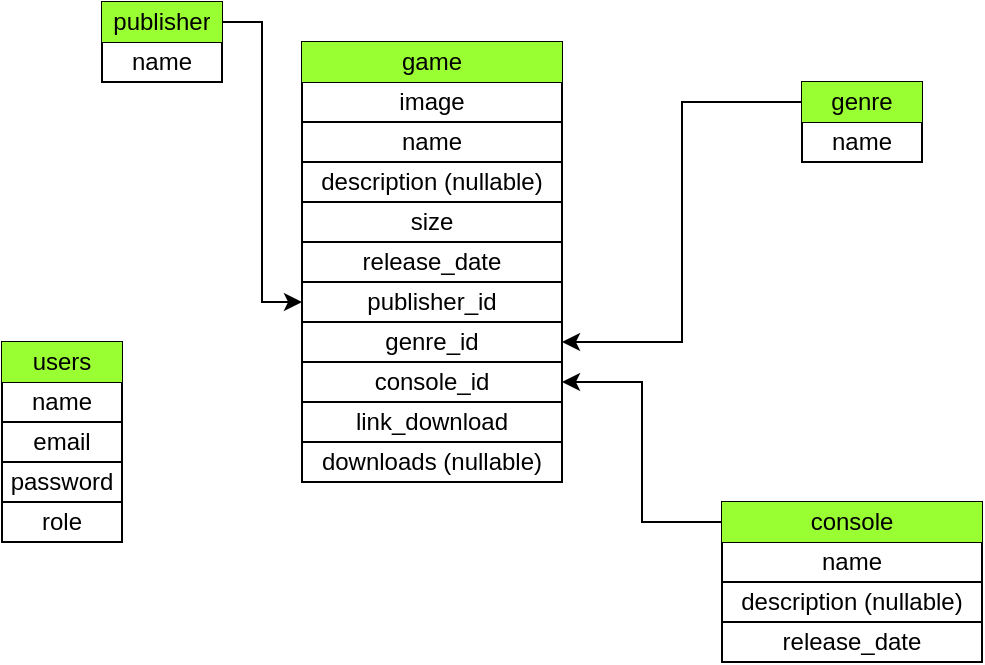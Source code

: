 <mxfile version="26.0.9">
  <diagram name="Page-1" id="ZcrdqtlcpO1YymN7Jeya">
    <mxGraphModel dx="990" dy="572" grid="1" gridSize="10" guides="1" tooltips="1" connect="1" arrows="1" fold="1" page="1" pageScale="1" pageWidth="850" pageHeight="1100" math="0" shadow="0">
      <root>
        <mxCell id="0" />
        <mxCell id="1" parent="0" />
        <mxCell id="s2IkPVe_KxD1AusdT6AA-18" value="" style="shape=table;startSize=0;container=1;collapsible=0;childLayout=tableLayout;" vertex="1" parent="1">
          <mxGeometry x="80" y="230" width="60" height="100" as="geometry" />
        </mxCell>
        <mxCell id="s2IkPVe_KxD1AusdT6AA-21" value="" style="shape=tableRow;horizontal=0;startSize=0;swimlaneHead=0;swimlaneBody=0;strokeColor=inherit;top=0;left=0;bottom=0;right=0;collapsible=0;dropTarget=0;fillColor=none;points=[[0,0.5],[1,0.5]];portConstraint=eastwest;" vertex="1" parent="s2IkPVe_KxD1AusdT6AA-18">
          <mxGeometry width="60" height="20" as="geometry" />
        </mxCell>
        <mxCell id="s2IkPVe_KxD1AusdT6AA-22" value="users" style="shape=partialRectangle;html=1;whiteSpace=wrap;connectable=0;strokeColor=inherit;overflow=hidden;fillColor=#99FF33;top=0;left=0;bottom=0;right=0;pointerEvents=1;" vertex="1" parent="s2IkPVe_KxD1AusdT6AA-21">
          <mxGeometry width="60" height="20" as="geometry">
            <mxRectangle width="60" height="20" as="alternateBounds" />
          </mxGeometry>
        </mxCell>
        <mxCell id="s2IkPVe_KxD1AusdT6AA-23" value="" style="shape=tableRow;horizontal=0;startSize=0;swimlaneHead=0;swimlaneBody=0;strokeColor=inherit;top=0;left=0;bottom=0;right=0;collapsible=0;dropTarget=0;fillColor=none;points=[[0,0.5],[1,0.5]];portConstraint=eastwest;" vertex="1" parent="s2IkPVe_KxD1AusdT6AA-18">
          <mxGeometry y="20" width="60" height="20" as="geometry" />
        </mxCell>
        <mxCell id="s2IkPVe_KxD1AusdT6AA-24" value="name" style="shape=partialRectangle;html=1;whiteSpace=wrap;connectable=0;strokeColor=inherit;overflow=hidden;fillColor=none;top=0;left=0;bottom=0;right=0;pointerEvents=1;" vertex="1" parent="s2IkPVe_KxD1AusdT6AA-23">
          <mxGeometry width="60" height="20" as="geometry">
            <mxRectangle width="60" height="20" as="alternateBounds" />
          </mxGeometry>
        </mxCell>
        <mxCell id="s2IkPVe_KxD1AusdT6AA-19" value="" style="shape=tableRow;horizontal=0;startSize=0;swimlaneHead=0;swimlaneBody=0;strokeColor=inherit;top=0;left=0;bottom=0;right=0;collapsible=0;dropTarget=0;fillColor=none;points=[[0,0.5],[1,0.5]];portConstraint=eastwest;" vertex="1" parent="s2IkPVe_KxD1AusdT6AA-18">
          <mxGeometry y="40" width="60" height="20" as="geometry" />
        </mxCell>
        <mxCell id="s2IkPVe_KxD1AusdT6AA-20" value="email" style="shape=partialRectangle;html=1;whiteSpace=wrap;connectable=0;strokeColor=inherit;overflow=hidden;fillColor=none;top=0;left=0;bottom=0;right=0;pointerEvents=1;" vertex="1" parent="s2IkPVe_KxD1AusdT6AA-19">
          <mxGeometry width="60" height="20" as="geometry">
            <mxRectangle width="60" height="20" as="alternateBounds" />
          </mxGeometry>
        </mxCell>
        <mxCell id="s2IkPVe_KxD1AusdT6AA-25" value="" style="shape=tableRow;horizontal=0;startSize=0;swimlaneHead=0;swimlaneBody=0;strokeColor=inherit;top=0;left=0;bottom=0;right=0;collapsible=0;dropTarget=0;fillColor=none;points=[[0,0.5],[1,0.5]];portConstraint=eastwest;" vertex="1" parent="s2IkPVe_KxD1AusdT6AA-18">
          <mxGeometry y="60" width="60" height="20" as="geometry" />
        </mxCell>
        <mxCell id="s2IkPVe_KxD1AusdT6AA-26" value="password" style="shape=partialRectangle;html=1;whiteSpace=wrap;connectable=0;strokeColor=inherit;overflow=hidden;fillColor=none;top=0;left=0;bottom=0;right=0;pointerEvents=1;" vertex="1" parent="s2IkPVe_KxD1AusdT6AA-25">
          <mxGeometry width="60" height="20" as="geometry">
            <mxRectangle width="60" height="20" as="alternateBounds" />
          </mxGeometry>
        </mxCell>
        <mxCell id="s2IkPVe_KxD1AusdT6AA-27" value="" style="shape=tableRow;horizontal=0;startSize=0;swimlaneHead=0;swimlaneBody=0;strokeColor=inherit;top=0;left=0;bottom=0;right=0;collapsible=0;dropTarget=0;fillColor=none;points=[[0,0.5],[1,0.5]];portConstraint=eastwest;" vertex="1" parent="s2IkPVe_KxD1AusdT6AA-18">
          <mxGeometry y="80" width="60" height="20" as="geometry" />
        </mxCell>
        <mxCell id="s2IkPVe_KxD1AusdT6AA-28" value="role" style="shape=partialRectangle;html=1;whiteSpace=wrap;connectable=0;strokeColor=inherit;overflow=hidden;fillColor=none;top=0;left=0;bottom=0;right=0;pointerEvents=1;" vertex="1" parent="s2IkPVe_KxD1AusdT6AA-27">
          <mxGeometry width="60" height="20" as="geometry">
            <mxRectangle width="60" height="20" as="alternateBounds" />
          </mxGeometry>
        </mxCell>
        <mxCell id="s2IkPVe_KxD1AusdT6AA-30" style="edgeStyle=orthogonalEdgeStyle;rounded=0;orthogonalLoop=1;jettySize=auto;html=1;exitX=1;exitY=0.5;exitDx=0;exitDy=0;" edge="1" parent="s2IkPVe_KxD1AusdT6AA-18" source="s2IkPVe_KxD1AusdT6AA-21" target="s2IkPVe_KxD1AusdT6AA-21">
          <mxGeometry relative="1" as="geometry" />
        </mxCell>
        <mxCell id="s2IkPVe_KxD1AusdT6AA-31" value="" style="shape=table;startSize=0;container=1;collapsible=0;childLayout=tableLayout;" vertex="1" parent="1">
          <mxGeometry x="130" y="60" width="60" height="40" as="geometry" />
        </mxCell>
        <mxCell id="s2IkPVe_KxD1AusdT6AA-32" value="" style="shape=tableRow;horizontal=0;startSize=0;swimlaneHead=0;swimlaneBody=0;strokeColor=inherit;top=0;left=0;bottom=0;right=0;collapsible=0;dropTarget=0;fillColor=none;points=[[0,0.5],[1,0.5]];portConstraint=eastwest;" vertex="1" parent="s2IkPVe_KxD1AusdT6AA-31">
          <mxGeometry width="60" height="20" as="geometry" />
        </mxCell>
        <mxCell id="s2IkPVe_KxD1AusdT6AA-33" value="publisher" style="shape=partialRectangle;html=1;whiteSpace=wrap;connectable=0;strokeColor=inherit;overflow=hidden;fillColor=#99FF33;top=0;left=0;bottom=0;right=0;pointerEvents=1;" vertex="1" parent="s2IkPVe_KxD1AusdT6AA-32">
          <mxGeometry width="60" height="20" as="geometry">
            <mxRectangle width="60" height="20" as="alternateBounds" />
          </mxGeometry>
        </mxCell>
        <mxCell id="s2IkPVe_KxD1AusdT6AA-34" value="" style="shape=tableRow;horizontal=0;startSize=0;swimlaneHead=0;swimlaneBody=0;strokeColor=inherit;top=0;left=0;bottom=0;right=0;collapsible=0;dropTarget=0;fillColor=none;points=[[0,0.5],[1,0.5]];portConstraint=eastwest;" vertex="1" parent="s2IkPVe_KxD1AusdT6AA-31">
          <mxGeometry y="20" width="60" height="20" as="geometry" />
        </mxCell>
        <mxCell id="s2IkPVe_KxD1AusdT6AA-35" value="name" style="shape=partialRectangle;html=1;whiteSpace=wrap;connectable=0;strokeColor=inherit;overflow=hidden;fillColor=none;top=0;left=0;bottom=0;right=0;pointerEvents=1;" vertex="1" parent="s2IkPVe_KxD1AusdT6AA-34">
          <mxGeometry width="60" height="20" as="geometry">
            <mxRectangle width="60" height="20" as="alternateBounds" />
          </mxGeometry>
        </mxCell>
        <mxCell id="s2IkPVe_KxD1AusdT6AA-36" value="" style="shape=table;startSize=0;container=1;collapsible=0;childLayout=tableLayout;" vertex="1" parent="1">
          <mxGeometry x="480" y="100" width="60" height="40" as="geometry" />
        </mxCell>
        <mxCell id="s2IkPVe_KxD1AusdT6AA-37" value="" style="shape=tableRow;horizontal=0;startSize=0;swimlaneHead=0;swimlaneBody=0;strokeColor=inherit;top=0;left=0;bottom=0;right=0;collapsible=0;dropTarget=0;fillColor=none;points=[[0,0.5],[1,0.5]];portConstraint=eastwest;" vertex="1" parent="s2IkPVe_KxD1AusdT6AA-36">
          <mxGeometry width="60" height="20" as="geometry" />
        </mxCell>
        <mxCell id="s2IkPVe_KxD1AusdT6AA-38" value="genre" style="shape=partialRectangle;html=1;whiteSpace=wrap;connectable=0;strokeColor=inherit;overflow=hidden;fillColor=#99FF33;top=0;left=0;bottom=0;right=0;pointerEvents=1;" vertex="1" parent="s2IkPVe_KxD1AusdT6AA-37">
          <mxGeometry width="60" height="20" as="geometry">
            <mxRectangle width="60" height="20" as="alternateBounds" />
          </mxGeometry>
        </mxCell>
        <mxCell id="s2IkPVe_KxD1AusdT6AA-39" value="" style="shape=tableRow;horizontal=0;startSize=0;swimlaneHead=0;swimlaneBody=0;strokeColor=inherit;top=0;left=0;bottom=0;right=0;collapsible=0;dropTarget=0;fillColor=none;points=[[0,0.5],[1,0.5]];portConstraint=eastwest;" vertex="1" parent="s2IkPVe_KxD1AusdT6AA-36">
          <mxGeometry y="20" width="60" height="20" as="geometry" />
        </mxCell>
        <mxCell id="s2IkPVe_KxD1AusdT6AA-40" value="name" style="shape=partialRectangle;html=1;whiteSpace=wrap;connectable=0;strokeColor=inherit;overflow=hidden;fillColor=none;top=0;left=0;bottom=0;right=0;pointerEvents=1;" vertex="1" parent="s2IkPVe_KxD1AusdT6AA-39">
          <mxGeometry width="60" height="20" as="geometry">
            <mxRectangle width="60" height="20" as="alternateBounds" />
          </mxGeometry>
        </mxCell>
        <mxCell id="s2IkPVe_KxD1AusdT6AA-53" value="" style="shape=table;startSize=0;container=1;collapsible=0;childLayout=tableLayout;" vertex="1" parent="1">
          <mxGeometry x="440" y="310" width="130" height="80" as="geometry" />
        </mxCell>
        <mxCell id="s2IkPVe_KxD1AusdT6AA-54" value="" style="shape=tableRow;horizontal=0;startSize=0;swimlaneHead=0;swimlaneBody=0;strokeColor=inherit;top=0;left=0;bottom=0;right=0;collapsible=0;dropTarget=0;fillColor=none;points=[[0,0.5],[1,0.5]];portConstraint=eastwest;" vertex="1" parent="s2IkPVe_KxD1AusdT6AA-53">
          <mxGeometry width="130" height="20" as="geometry" />
        </mxCell>
        <mxCell id="s2IkPVe_KxD1AusdT6AA-55" value="console" style="shape=partialRectangle;html=1;whiteSpace=wrap;connectable=0;strokeColor=inherit;overflow=hidden;fillColor=#99FF33;top=0;left=0;bottom=0;right=0;pointerEvents=1;" vertex="1" parent="s2IkPVe_KxD1AusdT6AA-54">
          <mxGeometry width="130" height="20" as="geometry">
            <mxRectangle width="130" height="20" as="alternateBounds" />
          </mxGeometry>
        </mxCell>
        <mxCell id="s2IkPVe_KxD1AusdT6AA-56" value="" style="shape=tableRow;horizontal=0;startSize=0;swimlaneHead=0;swimlaneBody=0;strokeColor=inherit;top=0;left=0;bottom=0;right=0;collapsible=0;dropTarget=0;fillColor=none;points=[[0,0.5],[1,0.5]];portConstraint=eastwest;" vertex="1" parent="s2IkPVe_KxD1AusdT6AA-53">
          <mxGeometry y="20" width="130" height="20" as="geometry" />
        </mxCell>
        <mxCell id="s2IkPVe_KxD1AusdT6AA-57" value="name" style="shape=partialRectangle;html=1;whiteSpace=wrap;connectable=0;strokeColor=inherit;overflow=hidden;fillColor=none;top=0;left=0;bottom=0;right=0;pointerEvents=1;" vertex="1" parent="s2IkPVe_KxD1AusdT6AA-56">
          <mxGeometry width="130" height="20" as="geometry">
            <mxRectangle width="130" height="20" as="alternateBounds" />
          </mxGeometry>
        </mxCell>
        <mxCell id="s2IkPVe_KxD1AusdT6AA-58" value="" style="shape=tableRow;horizontal=0;startSize=0;swimlaneHead=0;swimlaneBody=0;strokeColor=inherit;top=0;left=0;bottom=0;right=0;collapsible=0;dropTarget=0;fillColor=none;points=[[0,0.5],[1,0.5]];portConstraint=eastwest;" vertex="1" parent="s2IkPVe_KxD1AusdT6AA-53">
          <mxGeometry y="40" width="130" height="20" as="geometry" />
        </mxCell>
        <mxCell id="s2IkPVe_KxD1AusdT6AA-59" value="description (nullable)" style="shape=partialRectangle;html=1;whiteSpace=wrap;connectable=0;strokeColor=inherit;overflow=hidden;fillColor=none;top=0;left=0;bottom=0;right=0;pointerEvents=1;" vertex="1" parent="s2IkPVe_KxD1AusdT6AA-58">
          <mxGeometry width="130" height="20" as="geometry">
            <mxRectangle width="130" height="20" as="alternateBounds" />
          </mxGeometry>
        </mxCell>
        <mxCell id="s2IkPVe_KxD1AusdT6AA-60" value="" style="shape=tableRow;horizontal=0;startSize=0;swimlaneHead=0;swimlaneBody=0;strokeColor=inherit;top=0;left=0;bottom=0;right=0;collapsible=0;dropTarget=0;fillColor=none;points=[[0,0.5],[1,0.5]];portConstraint=eastwest;" vertex="1" parent="s2IkPVe_KxD1AusdT6AA-53">
          <mxGeometry y="60" width="130" height="20" as="geometry" />
        </mxCell>
        <mxCell id="s2IkPVe_KxD1AusdT6AA-61" value="release_date" style="shape=partialRectangle;html=1;whiteSpace=wrap;connectable=0;strokeColor=inherit;overflow=hidden;fillColor=none;top=0;left=0;bottom=0;right=0;pointerEvents=1;" vertex="1" parent="s2IkPVe_KxD1AusdT6AA-60">
          <mxGeometry width="130" height="20" as="geometry">
            <mxRectangle width="130" height="20" as="alternateBounds" />
          </mxGeometry>
        </mxCell>
        <mxCell id="s2IkPVe_KxD1AusdT6AA-63" value="" style="shape=table;startSize=0;container=1;collapsible=0;childLayout=tableLayout;" vertex="1" parent="1">
          <mxGeometry x="230" y="80" width="130" height="220" as="geometry" />
        </mxCell>
        <mxCell id="s2IkPVe_KxD1AusdT6AA-64" value="" style="shape=tableRow;horizontal=0;startSize=0;swimlaneHead=0;swimlaneBody=0;strokeColor=inherit;top=0;left=0;bottom=0;right=0;collapsible=0;dropTarget=0;fillColor=none;points=[[0,0.5],[1,0.5]];portConstraint=eastwest;" vertex="1" parent="s2IkPVe_KxD1AusdT6AA-63">
          <mxGeometry width="130" height="20" as="geometry" />
        </mxCell>
        <mxCell id="s2IkPVe_KxD1AusdT6AA-65" value="game" style="shape=partialRectangle;html=1;whiteSpace=wrap;connectable=0;strokeColor=inherit;overflow=hidden;fillColor=#99FF33;top=0;left=0;bottom=0;right=0;pointerEvents=1;" vertex="1" parent="s2IkPVe_KxD1AusdT6AA-64">
          <mxGeometry width="130" height="20" as="geometry">
            <mxRectangle width="130" height="20" as="alternateBounds" />
          </mxGeometry>
        </mxCell>
        <mxCell id="s2IkPVe_KxD1AusdT6AA-66" value="" style="shape=tableRow;horizontal=0;startSize=0;swimlaneHead=0;swimlaneBody=0;strokeColor=inherit;top=0;left=0;bottom=0;right=0;collapsible=0;dropTarget=0;fillColor=none;points=[[0,0.5],[1,0.5]];portConstraint=eastwest;" vertex="1" parent="s2IkPVe_KxD1AusdT6AA-63">
          <mxGeometry y="20" width="130" height="20" as="geometry" />
        </mxCell>
        <mxCell id="s2IkPVe_KxD1AusdT6AA-67" value="image" style="shape=partialRectangle;html=1;whiteSpace=wrap;connectable=0;strokeColor=inherit;overflow=hidden;fillColor=none;top=0;left=0;bottom=0;right=0;pointerEvents=1;" vertex="1" parent="s2IkPVe_KxD1AusdT6AA-66">
          <mxGeometry width="130" height="20" as="geometry">
            <mxRectangle width="130" height="20" as="alternateBounds" />
          </mxGeometry>
        </mxCell>
        <mxCell id="s2IkPVe_KxD1AusdT6AA-68" value="" style="shape=tableRow;horizontal=0;startSize=0;swimlaneHead=0;swimlaneBody=0;strokeColor=inherit;top=0;left=0;bottom=0;right=0;collapsible=0;dropTarget=0;fillColor=none;points=[[0,0.5],[1,0.5]];portConstraint=eastwest;" vertex="1" parent="s2IkPVe_KxD1AusdT6AA-63">
          <mxGeometry y="40" width="130" height="20" as="geometry" />
        </mxCell>
        <mxCell id="s2IkPVe_KxD1AusdT6AA-69" value="name" style="shape=partialRectangle;html=1;whiteSpace=wrap;connectable=0;strokeColor=inherit;overflow=hidden;fillColor=none;top=0;left=0;bottom=0;right=0;pointerEvents=1;" vertex="1" parent="s2IkPVe_KxD1AusdT6AA-68">
          <mxGeometry width="130" height="20" as="geometry">
            <mxRectangle width="130" height="20" as="alternateBounds" />
          </mxGeometry>
        </mxCell>
        <mxCell id="s2IkPVe_KxD1AusdT6AA-70" value="" style="shape=tableRow;horizontal=0;startSize=0;swimlaneHead=0;swimlaneBody=0;strokeColor=inherit;top=0;left=0;bottom=0;right=0;collapsible=0;dropTarget=0;fillColor=none;points=[[0,0.5],[1,0.5]];portConstraint=eastwest;" vertex="1" parent="s2IkPVe_KxD1AusdT6AA-63">
          <mxGeometry y="60" width="130" height="20" as="geometry" />
        </mxCell>
        <mxCell id="s2IkPVe_KxD1AusdT6AA-71" value="description (nullable)" style="shape=partialRectangle;html=1;whiteSpace=wrap;connectable=0;strokeColor=inherit;overflow=hidden;fillColor=none;top=0;left=0;bottom=0;right=0;pointerEvents=1;" vertex="1" parent="s2IkPVe_KxD1AusdT6AA-70">
          <mxGeometry width="130" height="20" as="geometry">
            <mxRectangle width="130" height="20" as="alternateBounds" />
          </mxGeometry>
        </mxCell>
        <mxCell id="s2IkPVe_KxD1AusdT6AA-72" value="" style="shape=tableRow;horizontal=0;startSize=0;swimlaneHead=0;swimlaneBody=0;strokeColor=inherit;top=0;left=0;bottom=0;right=0;collapsible=0;dropTarget=0;fillColor=none;points=[[0,0.5],[1,0.5]];portConstraint=eastwest;" vertex="1" parent="s2IkPVe_KxD1AusdT6AA-63">
          <mxGeometry y="80" width="130" height="20" as="geometry" />
        </mxCell>
        <mxCell id="s2IkPVe_KxD1AusdT6AA-73" value="&lt;div&gt;size&lt;/div&gt;" style="shape=partialRectangle;html=1;whiteSpace=wrap;connectable=0;strokeColor=inherit;overflow=hidden;fillColor=none;top=0;left=0;bottom=0;right=0;pointerEvents=1;" vertex="1" parent="s2IkPVe_KxD1AusdT6AA-72">
          <mxGeometry width="130" height="20" as="geometry">
            <mxRectangle width="130" height="20" as="alternateBounds" />
          </mxGeometry>
        </mxCell>
        <mxCell id="s2IkPVe_KxD1AusdT6AA-74" value="" style="shape=tableRow;horizontal=0;startSize=0;swimlaneHead=0;swimlaneBody=0;strokeColor=inherit;top=0;left=0;bottom=0;right=0;collapsible=0;dropTarget=0;fillColor=none;points=[[0,0.5],[1,0.5]];portConstraint=eastwest;" vertex="1" parent="s2IkPVe_KxD1AusdT6AA-63">
          <mxGeometry y="100" width="130" height="20" as="geometry" />
        </mxCell>
        <mxCell id="s2IkPVe_KxD1AusdT6AA-75" value="&lt;div&gt;release_date&lt;/div&gt;" style="shape=partialRectangle;html=1;whiteSpace=wrap;connectable=0;strokeColor=inherit;overflow=hidden;fillColor=none;top=0;left=0;bottom=0;right=0;pointerEvents=1;" vertex="1" parent="s2IkPVe_KxD1AusdT6AA-74">
          <mxGeometry width="130" height="20" as="geometry">
            <mxRectangle width="130" height="20" as="alternateBounds" />
          </mxGeometry>
        </mxCell>
        <mxCell id="s2IkPVe_KxD1AusdT6AA-76" value="" style="shape=tableRow;horizontal=0;startSize=0;swimlaneHead=0;swimlaneBody=0;strokeColor=inherit;top=0;left=0;bottom=0;right=0;collapsible=0;dropTarget=0;fillColor=none;points=[[0,0.5],[1,0.5]];portConstraint=eastwest;" vertex="1" parent="s2IkPVe_KxD1AusdT6AA-63">
          <mxGeometry y="120" width="130" height="20" as="geometry" />
        </mxCell>
        <mxCell id="s2IkPVe_KxD1AusdT6AA-77" value="&lt;div&gt;publisher_id&lt;/div&gt;" style="shape=partialRectangle;html=1;whiteSpace=wrap;connectable=0;strokeColor=inherit;overflow=hidden;fillColor=none;top=0;left=0;bottom=0;right=0;pointerEvents=1;" vertex="1" parent="s2IkPVe_KxD1AusdT6AA-76">
          <mxGeometry width="130" height="20" as="geometry">
            <mxRectangle width="130" height="20" as="alternateBounds" />
          </mxGeometry>
        </mxCell>
        <mxCell id="s2IkPVe_KxD1AusdT6AA-78" value="" style="shape=tableRow;horizontal=0;startSize=0;swimlaneHead=0;swimlaneBody=0;strokeColor=inherit;top=0;left=0;bottom=0;right=0;collapsible=0;dropTarget=0;fillColor=none;points=[[0,0.5],[1,0.5]];portConstraint=eastwest;" vertex="1" parent="s2IkPVe_KxD1AusdT6AA-63">
          <mxGeometry y="140" width="130" height="20" as="geometry" />
        </mxCell>
        <mxCell id="s2IkPVe_KxD1AusdT6AA-79" value="&lt;div&gt;genre_id&lt;/div&gt;" style="shape=partialRectangle;html=1;whiteSpace=wrap;connectable=0;strokeColor=inherit;overflow=hidden;fillColor=none;top=0;left=0;bottom=0;right=0;pointerEvents=1;" vertex="1" parent="s2IkPVe_KxD1AusdT6AA-78">
          <mxGeometry width="130" height="20" as="geometry">
            <mxRectangle width="130" height="20" as="alternateBounds" />
          </mxGeometry>
        </mxCell>
        <mxCell id="s2IkPVe_KxD1AusdT6AA-80" value="" style="shape=tableRow;horizontal=0;startSize=0;swimlaneHead=0;swimlaneBody=0;strokeColor=inherit;top=0;left=0;bottom=0;right=0;collapsible=0;dropTarget=0;fillColor=none;points=[[0,0.5],[1,0.5]];portConstraint=eastwest;" vertex="1" parent="s2IkPVe_KxD1AusdT6AA-63">
          <mxGeometry y="160" width="130" height="20" as="geometry" />
        </mxCell>
        <mxCell id="s2IkPVe_KxD1AusdT6AA-81" value="&lt;div&gt;console_id&lt;/div&gt;" style="shape=partialRectangle;html=1;whiteSpace=wrap;connectable=0;strokeColor=inherit;overflow=hidden;fillColor=none;top=0;left=0;bottom=0;right=0;pointerEvents=1;" vertex="1" parent="s2IkPVe_KxD1AusdT6AA-80">
          <mxGeometry width="130" height="20" as="geometry">
            <mxRectangle width="130" height="20" as="alternateBounds" />
          </mxGeometry>
        </mxCell>
        <mxCell id="s2IkPVe_KxD1AusdT6AA-82" value="" style="shape=tableRow;horizontal=0;startSize=0;swimlaneHead=0;swimlaneBody=0;strokeColor=inherit;top=0;left=0;bottom=0;right=0;collapsible=0;dropTarget=0;fillColor=none;points=[[0,0.5],[1,0.5]];portConstraint=eastwest;" vertex="1" parent="s2IkPVe_KxD1AusdT6AA-63">
          <mxGeometry y="180" width="130" height="20" as="geometry" />
        </mxCell>
        <mxCell id="s2IkPVe_KxD1AusdT6AA-83" value="&lt;div&gt;link_download&lt;/div&gt;" style="shape=partialRectangle;html=1;whiteSpace=wrap;connectable=0;strokeColor=inherit;overflow=hidden;fillColor=none;top=0;left=0;bottom=0;right=0;pointerEvents=1;" vertex="1" parent="s2IkPVe_KxD1AusdT6AA-82">
          <mxGeometry width="130" height="20" as="geometry">
            <mxRectangle width="130" height="20" as="alternateBounds" />
          </mxGeometry>
        </mxCell>
        <mxCell id="s2IkPVe_KxD1AusdT6AA-84" value="" style="shape=tableRow;horizontal=0;startSize=0;swimlaneHead=0;swimlaneBody=0;strokeColor=inherit;top=0;left=0;bottom=0;right=0;collapsible=0;dropTarget=0;fillColor=none;points=[[0,0.5],[1,0.5]];portConstraint=eastwest;" vertex="1" parent="s2IkPVe_KxD1AusdT6AA-63">
          <mxGeometry y="200" width="130" height="20" as="geometry" />
        </mxCell>
        <mxCell id="s2IkPVe_KxD1AusdT6AA-85" value="&lt;div&gt;downloads (nullable)&lt;/div&gt;" style="shape=partialRectangle;html=1;whiteSpace=wrap;connectable=0;strokeColor=inherit;overflow=hidden;fillColor=none;top=0;left=0;bottom=0;right=0;pointerEvents=1;" vertex="1" parent="s2IkPVe_KxD1AusdT6AA-84">
          <mxGeometry width="130" height="20" as="geometry">
            <mxRectangle width="130" height="20" as="alternateBounds" />
          </mxGeometry>
        </mxCell>
        <mxCell id="s2IkPVe_KxD1AusdT6AA-86" style="edgeStyle=orthogonalEdgeStyle;rounded=0;orthogonalLoop=1;jettySize=auto;html=1;exitX=1;exitY=0.5;exitDx=0;exitDy=0;" edge="1" parent="1" source="s2IkPVe_KxD1AusdT6AA-32" target="s2IkPVe_KxD1AusdT6AA-76">
          <mxGeometry relative="1" as="geometry" />
        </mxCell>
        <mxCell id="s2IkPVe_KxD1AusdT6AA-87" style="edgeStyle=orthogonalEdgeStyle;rounded=0;orthogonalLoop=1;jettySize=auto;html=1;exitX=0;exitY=0.5;exitDx=0;exitDy=0;entryX=1;entryY=0.5;entryDx=0;entryDy=0;" edge="1" parent="1" source="s2IkPVe_KxD1AusdT6AA-37" target="s2IkPVe_KxD1AusdT6AA-78">
          <mxGeometry relative="1" as="geometry" />
        </mxCell>
        <mxCell id="s2IkPVe_KxD1AusdT6AA-88" style="edgeStyle=orthogonalEdgeStyle;rounded=0;orthogonalLoop=1;jettySize=auto;html=1;exitX=0;exitY=0.5;exitDx=0;exitDy=0;" edge="1" parent="1" source="s2IkPVe_KxD1AusdT6AA-54" target="s2IkPVe_KxD1AusdT6AA-80">
          <mxGeometry relative="1" as="geometry" />
        </mxCell>
      </root>
    </mxGraphModel>
  </diagram>
</mxfile>
